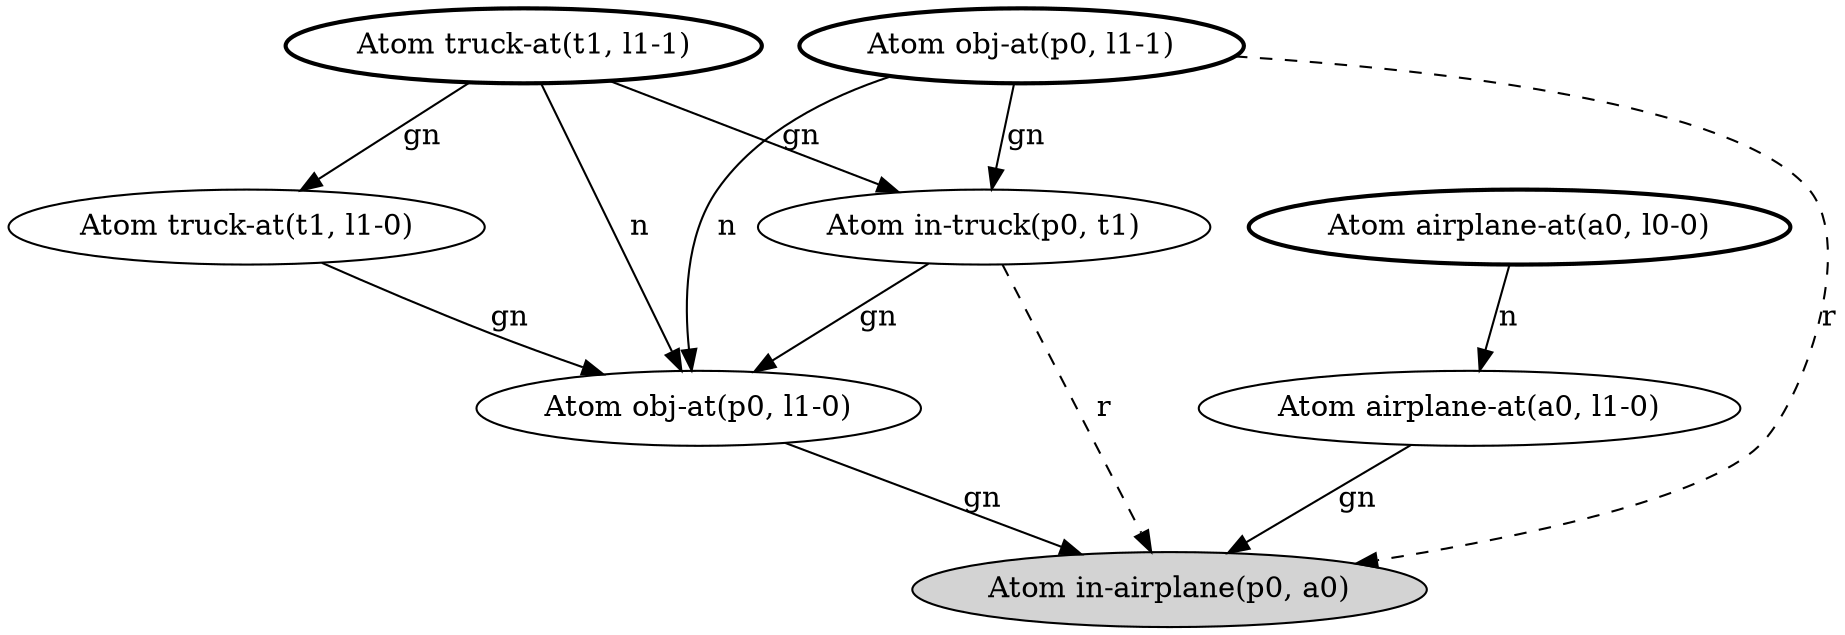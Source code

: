 digraph G {
  lm0 [label="Atom in-airplane(p0, a0)", style=filled];
  lm1 [label="Atom truck-at(t1, l1-0)"];
      lm1 -> lm6 [label="gn"];
  lm2 [label="Atom truck-at(t1, l1-1)", style=bold];
      lm2 -> lm6 [label="n"];
      lm2 -> lm1 [label="gn"];
      lm2 -> lm5 [label="gn"];
  lm3 [label="Atom airplane-at(a0, l0-0)", style=bold];
      lm3 -> lm4 [label="n"];
  lm4 [label="Atom airplane-at(a0, l1-0)"];
      lm4 -> lm0 [label="gn"];
  lm5 [label="Atom in-truck(p0, t1)"];
      lm5 -> lm0 [label="r", style=dashed];
      lm5 -> lm6 [label="gn"];
  lm6 [label="Atom obj-at(p0, l1-0)"];
      lm6 -> lm0 [label="gn"];
  lm7 [label="Atom obj-at(p0, l1-1)", style=bold];
      lm7 -> lm0 [label="r", style=dashed];
      lm7 -> lm5 [label="gn"];
      lm7 -> lm6 [label="n"];
}
